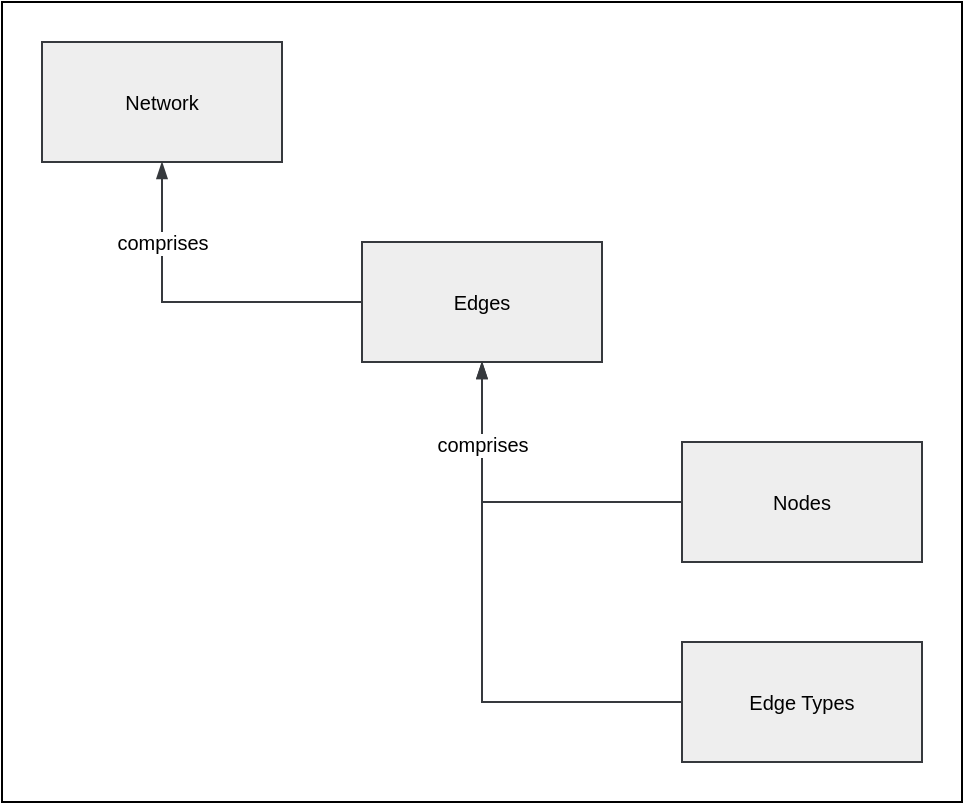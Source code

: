 <mxfile version="28.1.2" pages="8">
  <diagram id="SiOcWVh9Hp3h_Cq6BHcQ" name="Generic Product Specification - Object Model">
    <mxGraphModel dx="983" dy="580" grid="1" gridSize="10" guides="1" tooltips="1" connect="1" arrows="1" fold="1" page="1" pageScale="1" pageWidth="1654" pageHeight="1169" math="0" shadow="0">
      <root>
        <mxCell id="0" />
        <mxCell id="1" parent="0" />
        <mxCell id="mJA9DRGQ7C2XG0OzSnoF-5" value="" style="rounded=0;whiteSpace=wrap;html=1;fillColor=none;fontSize=10;" vertex="1" parent="1">
          <mxGeometry x="380" y="240" width="480" height="400" as="geometry" />
        </mxCell>
        <mxCell id="2" value="Network" style="rounded=0;whiteSpace=wrap;html=1;fillColor=#eeeeee;strokeColor=#36393d;fontSize=10;" parent="1" vertex="1">
          <mxGeometry x="400" y="260" width="120" height="60" as="geometry" />
        </mxCell>
        <mxCell id="-R-yKwLGcCqehkAIlWmj-5" value="&amp;nbsp;comprises&amp;nbsp;" style="edgeStyle=none;html=1;exitX=0;exitY=0.5;exitDx=0;exitDy=0;entryX=0.5;entryY=1;entryDx=0;entryDy=0;endArrow=blockThin;endFill=1;fillColor=#eeeeee;strokeColor=#36393d;rounded=0;curved=0;fontSize=10;" parent="1" source="3" target="2" edge="1">
          <mxGeometry x="0.529" relative="1" as="geometry">
            <Array as="points">
              <mxPoint x="460" y="390" />
            </Array>
            <mxPoint as="offset" />
          </mxGeometry>
        </mxCell>
        <mxCell id="3" value="Edges" style="rounded=0;whiteSpace=wrap;html=1;fillColor=#eeeeee;strokeColor=#36393d;fontSize=10;" parent="1" vertex="1">
          <mxGeometry x="560" y="360" width="120" height="60" as="geometry" />
        </mxCell>
        <mxCell id="-R-yKwLGcCqehkAIlWmj-6" style="edgeStyle=none;html=1;exitX=0;exitY=0.5;exitDx=0;exitDy=0;entryX=0.5;entryY=1;entryDx=0;entryDy=0;endArrow=blockThin;endFill=1;fillColor=#eeeeee;strokeColor=#36393d;rounded=0;curved=0;fontSize=10;" parent="1" source="4" target="3" edge="1">
          <mxGeometry relative="1" as="geometry">
            <Array as="points">
              <mxPoint x="620" y="490" />
            </Array>
          </mxGeometry>
        </mxCell>
        <mxCell id="4" value="Nodes" style="rounded=0;whiteSpace=wrap;html=1;fillColor=#eeeeee;strokeColor=#36393d;fontSize=10;" parent="1" vertex="1">
          <mxGeometry x="720" y="460" width="120" height="60" as="geometry" />
        </mxCell>
        <mxCell id="-R-yKwLGcCqehkAIlWmj-7" style="edgeStyle=none;html=1;exitX=0;exitY=0.5;exitDx=0;exitDy=0;endArrow=blockThin;endFill=1;fillColor=#eeeeee;strokeColor=#36393d;rounded=0;curved=0;entryX=0.5;entryY=1;entryDx=0;entryDy=0;fontSize=10;" parent="1" source="5" target="3" edge="1">
          <mxGeometry relative="1" as="geometry">
            <mxPoint x="500" y="320" as="targetPoint" />
            <Array as="points">
              <mxPoint x="620" y="590" />
            </Array>
          </mxGeometry>
        </mxCell>
        <mxCell id="mJA9DRGQ7C2XG0OzSnoF-6" value="&amp;nbsp;comprises&amp;nbsp;" style="edgeLabel;html=1;align=center;verticalAlign=middle;resizable=0;points=[];fontSize=10;" vertex="1" connectable="0" parent="-R-yKwLGcCqehkAIlWmj-7">
          <mxGeometry x="0.7" relative="1" as="geometry">
            <mxPoint as="offset" />
          </mxGeometry>
        </mxCell>
        <mxCell id="5" value="Edge Types" style="rounded=0;whiteSpace=wrap;html=1;fillColor=#eeeeee;strokeColor=#36393d;fontSize=10;" parent="1" vertex="1">
          <mxGeometry x="720" y="560" width="120" height="60" as="geometry" />
        </mxCell>
      </root>
    </mxGraphModel>
  </diagram>
  <diagram id="pq3IWjy_KErrzF_BkK_N" name="Generic Product Specification - Objects">
    <mxGraphModel dx="1188" dy="701" grid="1" gridSize="10" guides="1" tooltips="1" connect="1" arrows="1" fold="1" page="1" pageScale="1" pageWidth="1169" pageHeight="1654" math="0" shadow="0">
      <root>
        <mxCell id="0" />
        <mxCell id="1" parent="0" />
        <mxCell id="NUUVB3t_8gZteUhCXIzC-2" value="product_management" style="rounded=0;whiteSpace=wrap;html=1;fillColor=none;fontSize=10;verticalAlign=top;align=right;spacingLeft=6;spacingRight=6;" vertex="1" parent="1">
          <mxGeometry x="150" y="400" width="550" height="940" as="geometry" />
        </mxCell>
        <mxCell id="NUUVB3t_8gZteUhCXIzC-1" value="Project Work Management" style="rounded=0;whiteSpace=wrap;html=1;fillColor=none;align=left;verticalAlign=top;fontSize=10;spacingLeft=3;" vertex="1" parent="1">
          <mxGeometry x="740" y="760" width="160" height="120" as="geometry" />
        </mxCell>
        <mxCell id="7mSOGMO2rq9NQkgtZwPb-25" style="edgeStyle=none;html=1;endArrow=blockThin;endFill=1;flowAnimation=0;shadow=0;textShadow=1;rounded=0;curved=0;fontSize=10;fontColor=default;" parent="1" source="7mSOGMO2rq9NQkgtZwPb-1" target="7mSOGMO2rq9NQkgtZwPb-2" edge="1">
          <mxGeometry relative="1" as="geometry">
            <Array as="points">
              <mxPoint x="480" y="830" />
            </Array>
          </mxGeometry>
        </mxCell>
        <mxCell id="7mSOGMO2rq9NQkgtZwPb-27" value="has_attribute_[type]_value" style="edgeLabel;html=1;align=center;verticalAlign=middle;resizable=0;points=[];fontSize=10;fontColor=default;" parent="7mSOGMO2rq9NQkgtZwPb-25" vertex="1" connectable="0">
          <mxGeometry x="-0.754" relative="1" as="geometry">
            <mxPoint y="15" as="offset" />
          </mxGeometry>
        </mxCell>
        <mxCell id="7mSOGMO2rq9NQkgtZwPb-1" value="&lt;div&gt;&lt;font style=&quot;color: rgb(0, 0, 0);&quot;&gt;information_item&lt;/font&gt;&lt;/div&gt;" style="rounded=0;whiteSpace=wrap;html=1;fontSize=10;fillColor=#eeeeee;strokeColor=#36393d;textShadow=1;" parent="1" vertex="1">
          <mxGeometry x="420" y="680" width="120" height="60" as="geometry" />
        </mxCell>
        <mxCell id="7mSOGMO2rq9NQkgtZwPb-2" value="attribute_value" style="rounded=0;whiteSpace=wrap;html=1;fontSize=10;fillColor=#eeeeee;strokeColor=#36393d;textShadow=1;fontColor=default;" parent="1" vertex="1">
          <mxGeometry x="240" y="800" width="120" height="60" as="geometry" />
        </mxCell>
        <mxCell id="7mSOGMO2rq9NQkgtZwPb-9" style="edgeStyle=none;html=1;rounded=0;curved=0;endArrow=blockThin;endFill=1;fontSize=10;entryX=0.5;entryY=0;entryDx=0;entryDy=0;textShadow=1;fontColor=default;" parent="1" source="7mSOGMO2rq9NQkgtZwPb-3" target="7mSOGMO2rq9NQkgtZwPb-2" edge="1">
          <mxGeometry relative="1" as="geometry">
            <Array as="points" />
          </mxGeometry>
        </mxCell>
        <mxCell id="7mSOGMO2rq9NQkgtZwPb-11" value="has_attribute_[type]_value" style="edgeLabel;html=1;align=center;verticalAlign=middle;resizable=0;points=[];fontSize=10;textShadow=0;fontColor=default;" parent="7mSOGMO2rq9NQkgtZwPb-9" vertex="1" connectable="0">
          <mxGeometry x="0.155" relative="1" as="geometry">
            <mxPoint y="-5" as="offset" />
          </mxGeometry>
        </mxCell>
        <mxCell id="7mSOGMO2rq9NQkgtZwPb-3" value="configuration_item" style="rounded=0;whiteSpace=wrap;html=1;fontSize=10;fillColor=#eeeeee;strokeColor=#36393d;textShadow=1;fontColor=default;" parent="1" vertex="1">
          <mxGeometry x="240" y="680" width="120" height="60" as="geometry" />
        </mxCell>
        <mxCell id="7mSOGMO2rq9NQkgtZwPb-5" style="edgeStyle=none;html=1;rounded=0;curved=0;endArrow=blockThin;endFill=1;fontSize=10;textShadow=1;entryX=0.5;entryY=0;entryDx=0;entryDy=0;exitX=1;exitY=0.5;exitDx=0;exitDy=0;fontColor=default;" parent="1" source="7mSOGMO2rq9NQkgtZwPb-16" target="7mSOGMO2rq9NQkgtZwPb-1" edge="1">
          <mxGeometry relative="1" as="geometry">
            <mxPoint x="540" y="620" as="sourcePoint" />
            <mxPoint x="510" y="590" as="targetPoint" />
            <Array as="points">
              <mxPoint x="480" y="590" />
            </Array>
          </mxGeometry>
        </mxCell>
        <mxCell id="7mSOGMO2rq9NQkgtZwPb-6" value="has_configuration_information" style="edgeLabel;html=1;align=center;verticalAlign=middle;resizable=0;points=[];fontSize=10;textShadow=0;fontColor=default;" parent="7mSOGMO2rq9NQkgtZwPb-5" vertex="1" connectable="0">
          <mxGeometry x="0.157" y="2" relative="1" as="geometry">
            <mxPoint x="-2" y="39" as="offset" />
          </mxGeometry>
        </mxCell>
        <mxCell id="7mSOGMO2rq9NQkgtZwPb-13" style="edgeStyle=none;html=1;entryX=0.5;entryY=1;entryDx=0;entryDy=0;endArrow=blockThin;endFill=1;fontSize=10;textShadow=1;fontColor=default;" parent="1" source="7mSOGMO2rq9NQkgtZwPb-12" target="7mSOGMO2rq9NQkgtZwPb-2" edge="1">
          <mxGeometry relative="1" as="geometry" />
        </mxCell>
        <mxCell id="7mSOGMO2rq9NQkgtZwPb-14" value="includes_attribute_value" style="edgeLabel;html=1;align=center;verticalAlign=middle;resizable=0;points=[];fontSize=10;textShadow=0;fontColor=default;" parent="7mSOGMO2rq9NQkgtZwPb-13" vertex="1" connectable="0">
          <mxGeometry x="-0.09" y="1" relative="1" as="geometry">
            <mxPoint as="offset" />
          </mxGeometry>
        </mxCell>
        <mxCell id="7mSOGMO2rq9NQkgtZwPb-12" value="attribute" style="rounded=0;whiteSpace=wrap;html=1;fontSize=10;fillColor=#eeeeee;strokeColor=#36393d;textShadow=1;fontColor=default;" parent="1" vertex="1">
          <mxGeometry x="240" y="920" width="120" height="60" as="geometry" />
        </mxCell>
        <mxCell id="7mSOGMO2rq9NQkgtZwPb-17" style="edgeStyle=none;html=1;exitX=0.5;exitY=1;exitDx=0;exitDy=0;entryX=0.5;entryY=0;entryDx=0;entryDy=0;endArrow=blockThin;endFill=1;fontSize=10;textShadow=1;fontColor=default;" parent="1" source="7mSOGMO2rq9NQkgtZwPb-15" target="7mSOGMO2rq9NQkgtZwPb-16" edge="1">
          <mxGeometry relative="1" as="geometry" />
        </mxCell>
        <mxCell id="7mSOGMO2rq9NQkgtZwPb-18" value="&lt;font style=&quot;color: rgb(0, 0, 0);&quot;&gt;requires_system&lt;/font&gt;" style="edgeLabel;html=1;align=center;verticalAlign=middle;resizable=0;points=[];fontSize=10;textShadow=0;fontColor=default;" parent="7mSOGMO2rq9NQkgtZwPb-17" vertex="1" connectable="0">
          <mxGeometry x="-0.233" y="1" relative="1" as="geometry">
            <mxPoint as="offset" />
          </mxGeometry>
        </mxCell>
        <mxCell id="7mSOGMO2rq9NQkgtZwPb-15" value="function" style="rounded=0;whiteSpace=wrap;html=1;fontSize=10;fillColor=#eeeeee;strokeColor=#36393d;textShadow=1;" parent="1" vertex="1">
          <mxGeometry x="240" y="440" width="120" height="60" as="geometry" />
        </mxCell>
        <mxCell id="7mSOGMO2rq9NQkgtZwPb-19" style="edgeStyle=none;html=1;endArrow=blockThin;endFill=1;fontSize=10;textShadow=1;entryX=0.5;entryY=0;entryDx=0;entryDy=0;fontColor=default;" parent="1" source="7mSOGMO2rq9NQkgtZwPb-16" target="7mSOGMO2rq9NQkgtZwPb-3" edge="1">
          <mxGeometry relative="1" as="geometry">
            <mxPoint x="500" y="650" as="targetPoint" />
          </mxGeometry>
        </mxCell>
        <mxCell id="7mSOGMO2rq9NQkgtZwPb-20" value="&amp;nbsp;requires_product_or_equipment&amp;nbsp;" style="edgeLabel;html=1;align=center;verticalAlign=middle;resizable=0;points=[];fontSize=10;textShadow=0;fontColor=default;" parent="7mSOGMO2rq9NQkgtZwPb-19" vertex="1" connectable="0">
          <mxGeometry x="0.069" relative="1" as="geometry">
            <mxPoint as="offset" />
          </mxGeometry>
        </mxCell>
        <mxCell id="7mSOGMO2rq9NQkgtZwPb-16" value="[logical]_system" style="rounded=0;whiteSpace=wrap;html=1;fontSize=10;fillColor=#eeeeee;strokeColor=#36393d;textShadow=1;fontColor=default;" parent="1" vertex="1">
          <mxGeometry x="240" y="560" width="120" height="60" as="geometry" />
        </mxCell>
        <mxCell id="7mSOGMO2rq9NQkgtZwPb-22" style="edgeStyle=none;html=1;entryX=1;entryY=0.5;entryDx=0;entryDy=0;endArrow=blockThin;endFill=1;fillColor=#f8cecc;strokeColor=#b85450;fontSize=10;textShadow=1;fontColor=default;" parent="1" source="7mSOGMO2rq9NQkgtZwPb-21" target="7mSOGMO2rq9NQkgtZwPb-15" edge="1">
          <mxGeometry relative="1" as="geometry" />
        </mxCell>
        <mxCell id="7mSOGMO2rq9NQkgtZwPb-21" value="stpa_safety_function(s)" style="text;html=1;align=center;verticalAlign=middle;whiteSpace=wrap;rounded=0;fontSize=10;fillColor=#f8cecc;strokeColor=#B85450;textShadow=1;fontColor=#B85450;" parent="1" vertex="1">
          <mxGeometry x="420" y="440" width="120" height="60" as="geometry" />
        </mxCell>
        <mxCell id="7mSOGMO2rq9NQkgtZwPb-29" style="edgeStyle=none;html=1;entryX=0;entryY=0.5;entryDx=0;entryDy=0;endArrow=blockThin;endFill=1;fontSize=10;fontColor=default;" parent="1" source="7mSOGMO2rq9NQkgtZwPb-28" target="7mSOGMO2rq9NQkgtZwPb-15" edge="1">
          <mxGeometry relative="1" as="geometry" />
        </mxCell>
        <mxCell id="7mSOGMO2rq9NQkgtZwPb-28" value="root" style="ellipse;whiteSpace=wrap;html=1;aspect=fixed;fontSize=10;fontColor=default;" parent="1" vertex="1">
          <mxGeometry x="170" y="455" width="30" height="30" as="geometry" />
        </mxCell>
        <mxCell id="7mSOGMO2rq9NQkgtZwPb-31" style="edgeStyle=none;html=1;exitX=1;exitY=0.5;exitDx=0;exitDy=0;entryX=0;entryY=0.5;entryDx=0;entryDy=0;endArrow=blockThin;endFill=1;fontSize=10;fontColor=default;" parent="1" source="7mSOGMO2rq9NQkgtZwPb-30" target="7mSOGMO2rq9NQkgtZwPb-16" edge="1">
          <mxGeometry relative="1" as="geometry" />
        </mxCell>
        <mxCell id="7mSOGMO2rq9NQkgtZwPb-30" value="root" style="ellipse;whiteSpace=wrap;html=1;aspect=fixed;fontSize=10;fontColor=default;" parent="1" vertex="1">
          <mxGeometry x="170" y="575" width="30" height="30" as="geometry" />
        </mxCell>
        <mxCell id="7mSOGMO2rq9NQkgtZwPb-33" style="edgeStyle=none;html=1;entryX=1;entryY=0.5;entryDx=0;entryDy=0;endArrow=blockThin;endFill=1;fontSize=10;fontColor=default;" parent="1" source="7mSOGMO2rq9NQkgtZwPb-32" target="7mSOGMO2rq9NQkgtZwPb-1" edge="1">
          <mxGeometry relative="1" as="geometry" />
        </mxCell>
        <mxCell id="7mSOGMO2rq9NQkgtZwPb-32" value="root" style="ellipse;whiteSpace=wrap;html=1;aspect=fixed;fontSize=10;fontColor=default;" parent="1" vertex="1">
          <mxGeometry x="580" y="695" width="30" height="30" as="geometry" />
        </mxCell>
        <mxCell id="7mSOGMO2rq9NQkgtZwPb-35" style="edgeStyle=none;html=1;entryX=0.5;entryY=1;entryDx=0;entryDy=0;endArrow=blockThin;endFill=1;fontSize=10;fontColor=default;" parent="1" source="7mSOGMO2rq9NQkgtZwPb-34" target="7mSOGMO2rq9NQkgtZwPb-12" edge="1">
          <mxGeometry relative="1" as="geometry" />
        </mxCell>
        <mxCell id="7mSOGMO2rq9NQkgtZwPb-34" value="root" style="ellipse;whiteSpace=wrap;html=1;aspect=fixed;fontSize=10;fontColor=default;" parent="1" vertex="1">
          <mxGeometry x="285" y="1020" width="30" height="30" as="geometry" />
        </mxCell>
        <mxCell id="qZ4DsfFNSCYL4Lw072Sr-2" style="edgeStyle=none;html=1;entryX=1;entryY=0.5;entryDx=0;entryDy=0;endArrow=blockThin;endFill=1;" parent="1" source="qZ4DsfFNSCYL4Lw072Sr-1" target="7mSOGMO2rq9NQkgtZwPb-32" edge="1">
          <mxGeometry relative="1" as="geometry" />
        </mxCell>
        <mxCell id="qZ4DsfFNSCYL4Lw072Sr-1" value="registers" style="text;html=1;align=center;verticalAlign=middle;whiteSpace=wrap;rounded=0;fontSize=10;" parent="1" vertex="1">
          <mxGeometry x="640" y="695" width="50" height="30" as="geometry" />
        </mxCell>
        <mxCell id="qZ4DsfFNSCYL4Lw072Sr-5" value="Attributes" style="swimlane;fontStyle=0;childLayout=stackLayout;horizontal=1;startSize=30;horizontalStack=0;resizeParent=1;resizeParentMax=0;resizeLast=0;collapsible=1;marginBottom=0;whiteSpace=wrap;html=1;fontSize=10;" parent="1" vertex="1">
          <mxGeometry x="420" y="1020" width="120" height="300" as="geometry">
            <mxRectangle x="680" y="919" width="60" height="30" as="alternateBounds" />
          </mxGeometry>
        </mxCell>
        <mxCell id="kPf6dLXRLojp6oaZi3Qa-14" value="discipline" style="text;strokeColor=none;fillColor=none;align=left;verticalAlign=middle;spacingLeft=4;spacingRight=4;overflow=hidden;points=[[0,0.5],[1,0.5]];portConstraint=eastwest;rotatable=0;whiteSpace=wrap;html=1;fontSize=10;" parent="qZ4DsfFNSCYL4Lw072Sr-5" vertex="1">
          <mxGeometry y="30" width="120" height="30" as="geometry" />
        </mxCell>
        <mxCell id="kPf6dLXRLojp6oaZi3Qa-13" value="end_date" style="text;strokeColor=none;fillColor=none;align=left;verticalAlign=middle;spacingLeft=4;spacingRight=4;overflow=hidden;points=[[0,0.5],[1,0.5]];portConstraint=eastwest;rotatable=0;whiteSpace=wrap;html=1;fontSize=10;" parent="qZ4DsfFNSCYL4Lw072Sr-5" vertex="1">
          <mxGeometry y="60" width="120" height="30" as="geometry" />
        </mxCell>
        <mxCell id="qZ4DsfFNSCYL4Lw072Sr-6" value="location" style="text;strokeColor=none;fillColor=none;align=left;verticalAlign=middle;spacingLeft=4;spacingRight=4;overflow=hidden;points=[[0,0.5],[1,0.5]];portConstraint=eastwest;rotatable=0;whiteSpace=wrap;html=1;fontSize=10;" parent="qZ4DsfFNSCYL4Lw072Sr-5" vertex="1">
          <mxGeometry y="90" width="120" height="30" as="geometry" />
        </mxCell>
        <mxCell id="qZ4DsfFNSCYL4Lw072Sr-7" value="name" style="text;strokeColor=none;fillColor=none;align=left;verticalAlign=middle;spacingLeft=4;spacingRight=4;overflow=hidden;points=[[0,0.5],[1,0.5]];portConstraint=eastwest;rotatable=0;whiteSpace=wrap;html=1;fontSize=10;" parent="qZ4DsfFNSCYL4Lw072Sr-5" vertex="1">
          <mxGeometry y="120" width="120" height="30" as="geometry" />
        </mxCell>
        <mxCell id="qZ4DsfFNSCYL4Lw072Sr-9" value="&lt;span style=&quot;color: rgb(0, 0, 0);&quot;&gt;owner&lt;/span&gt;" style="text;strokeColor=none;fillColor=none;align=left;verticalAlign=middle;spacingLeft=4;spacingRight=4;overflow=hidden;points=[[0,0.5],[1,0.5]];portConstraint=eastwest;rotatable=0;whiteSpace=wrap;html=1;fontSize=10;" parent="qZ4DsfFNSCYL4Lw072Sr-5" vertex="1">
          <mxGeometry y="150" width="120" height="30" as="geometry" />
        </mxCell>
        <mxCell id="qZ4DsfFNSCYL4Lw072Sr-14" value="revision" style="text;strokeColor=none;fillColor=none;align=left;verticalAlign=middle;spacingLeft=4;spacingRight=4;overflow=hidden;points=[[0,0.5],[1,0.5]];portConstraint=eastwest;rotatable=0;whiteSpace=wrap;html=1;fontSize=10;" parent="qZ4DsfFNSCYL4Lw072Sr-5" vertex="1">
          <mxGeometry y="180" width="120" height="30" as="geometry" />
        </mxCell>
        <mxCell id="kPf6dLXRLojp6oaZi3Qa-12" value="start_date" style="text;strokeColor=none;fillColor=none;align=left;verticalAlign=middle;spacingLeft=4;spacingRight=4;overflow=hidden;points=[[0,0.5],[1,0.5]];portConstraint=eastwest;rotatable=0;whiteSpace=wrap;html=1;fontSize=10;" parent="qZ4DsfFNSCYL4Lw072Sr-5" vertex="1">
          <mxGeometry y="210" width="120" height="30" as="geometry" />
        </mxCell>
        <mxCell id="kPf6dLXRLojp6oaZi3Qa-15" value="status" style="text;strokeColor=none;fillColor=none;align=left;verticalAlign=middle;spacingLeft=4;spacingRight=4;overflow=hidden;points=[[0,0.5],[1,0.5]];portConstraint=eastwest;rotatable=0;whiteSpace=wrap;html=1;fontSize=10;" parent="qZ4DsfFNSCYL4Lw072Sr-5" vertex="1">
          <mxGeometry y="240" width="120" height="30" as="geometry" />
        </mxCell>
        <mxCell id="qZ4DsfFNSCYL4Lw072Sr-8" value="type" style="text;strokeColor=none;fillColor=none;align=left;verticalAlign=middle;spacingLeft=4;spacingRight=4;overflow=hidden;points=[[0,0.5],[1,0.5]];portConstraint=eastwest;rotatable=0;whiteSpace=wrap;html=1;fontSize=10;" parent="qZ4DsfFNSCYL4Lw072Sr-5" vertex="1">
          <mxGeometry y="270" width="120" height="30" as="geometry" />
        </mxCell>
        <mxCell id="qZ4DsfFNSCYL4Lw072Sr-15" style="edgeStyle=none;html=1;entryX=1;entryY=0.5;entryDx=0;entryDy=0;rounded=0;curved=0;endArrow=blockThin;endFill=1;exitX=0.5;exitY=0;exitDx=0;exitDy=0;" parent="1" source="qZ4DsfFNSCYL4Lw072Sr-5" target="7mSOGMO2rq9NQkgtZwPb-12" edge="1">
          <mxGeometry relative="1" as="geometry">
            <Array as="points">
              <mxPoint x="480" y="950" />
            </Array>
          </mxGeometry>
        </mxCell>
        <mxCell id="qZ4DsfFNSCYL4Lw072Sr-16" value="tasks" style="rounded=0;whiteSpace=wrap;html=1;fontSize=10;fillColor=#eeeeee;strokeColor=#36393d;textShadow=1;" parent="1" vertex="1">
          <mxGeometry x="760" y="800" width="120" height="60" as="geometry" />
        </mxCell>
        <mxCell id="gKMe0hd0kisxVlm9M4C6-1" value="Focus is the Technical Elements of the System.&lt;div&gt;&lt;span style=&quot;background-color: transparent; color: light-dark(rgb(0, 0, 0), rgb(255, 255, 255));&quot;&gt;Opportunity exists to add the Tasks to Deliver the System.&lt;/span&gt;&lt;/div&gt;" style="text;html=1;align=left;verticalAlign=top;whiteSpace=wrap;rounded=0;spacingLeft=3;fontSize=10;" vertex="1" parent="1">
          <mxGeometry x="740" y="900" width="330" height="120" as="geometry" />
        </mxCell>
      </root>
    </mxGraphModel>
  </diagram>
  <diagram id="zwB5gOe_dJxeyDjTn21d" name="Application Architecture">
    <mxGraphModel dx="1426" dy="841" grid="1" gridSize="10" guides="1" tooltips="1" connect="1" arrows="1" fold="1" page="1" pageScale="1" pageWidth="1169" pageHeight="1654" math="0" shadow="0">
      <root>
        <mxCell id="0" />
        <mxCell id="1" parent="0" />
        <mxCell id="_pnDb6o1yZkTZhNzvgYc-1" value="db" style="rounded=0;whiteSpace=wrap;html=1;fontSize=10;" parent="1" vertex="1">
          <mxGeometry x="320" y="760" width="120" height="60" as="geometry" />
        </mxCell>
        <mxCell id="_pnDb6o1yZkTZhNzvgYc-2" value="pages" style="rounded=0;whiteSpace=wrap;html=1;fontSize=10;" parent="1" vertex="1">
          <mxGeometry x="320" y="520" width="120" height="60" as="geometry" />
        </mxCell>
        <mxCell id="_pnDb6o1yZkTZhNzvgYc-7" style="edgeStyle=none;html=1;entryX=0.5;entryY=1;entryDx=0;entryDy=0;endArrow=blockThin;endFill=1;fontSize=10;" parent="1" source="_pnDb6o1yZkTZhNzvgYc-3" target="_pnDb6o1yZkTZhNzvgYc-2" edge="1">
          <mxGeometry relative="1" as="geometry" />
        </mxCell>
        <mxCell id="_pnDb6o1yZkTZhNzvgYc-3" value="_model(s)" style="rounded=0;whiteSpace=wrap;html=1;fontSize=10;" parent="1" vertex="1">
          <mxGeometry x="320" y="640" width="120" height="60" as="geometry" />
        </mxCell>
        <mxCell id="_pnDb6o1yZkTZhNzvgYc-4" value="_view(s)" style="rounded=0;whiteSpace=wrap;html=1;fontSize=10;" parent="1" vertex="1">
          <mxGeometry x="321" y="400" width="119" height="60" as="geometry" />
        </mxCell>
        <mxCell id="_pnDb6o1yZkTZhNzvgYc-8" style="edgeStyle=none;html=1;endArrow=blockThin;endFill=1;exitX=0.5;exitY=0;exitDx=0;exitDy=0;fontSize=10;" parent="1" source="_pnDb6o1yZkTZhNzvgYc-1" target="_pnDb6o1yZkTZhNzvgYc-3" edge="1">
          <mxGeometry relative="1" as="geometry">
            <mxPoint x="379.76" y="760" as="sourcePoint" />
            <mxPoint x="379.76" y="700" as="targetPoint" />
          </mxGeometry>
        </mxCell>
        <mxCell id="_pnDb6o1yZkTZhNzvgYc-10" style="edgeStyle=none;html=1;entryX=0.5;entryY=1;entryDx=0;entryDy=0;endArrow=blockThin;endFill=1;exitX=0.5;exitY=0;exitDx=0;exitDy=0;rounded=0;curved=0;fontSize=10;" parent="1" source="_pnDb6o1yZkTZhNzvgYc-2" edge="1">
          <mxGeometry relative="1" as="geometry">
            <mxPoint x="550" y="410" as="sourcePoint" />
            <mxPoint x="380" y="460" as="targetPoint" />
            <Array as="points">
              <mxPoint x="380" y="490" />
            </Array>
          </mxGeometry>
        </mxCell>
        <mxCell id="_pnDb6o1yZkTZhNzvgYc-11" value="persistent data store" style="text;html=1;align=left;verticalAlign=top;whiteSpace=wrap;rounded=0;fontSize=10;spacingLeft=3;" parent="1" vertex="1">
          <mxGeometry x="440" y="760" width="120" height="60" as="geometry" />
        </mxCell>
        <mxCell id="_pnDb6o1yZkTZhNzvgYc-12" value="db operations" style="text;html=1;align=left;verticalAlign=top;whiteSpace=wrap;rounded=0;fontSize=10;spacingLeft=3;" parent="1" vertex="1">
          <mxGeometry x="439" y="640" width="120" height="60" as="geometry" />
        </mxCell>
        <mxCell id="_pnDb6o1yZkTZhNzvgYc-13" value="ui layout" style="text;html=1;align=left;verticalAlign=top;whiteSpace=wrap;rounded=0;fontSize=10;spacingLeft=3;" parent="1" vertex="1">
          <mxGeometry x="440" y="400" width="120" height="60" as="geometry" />
        </mxCell>
        <mxCell id="3" style="edgeStyle=none;html=1;entryX=0;entryY=0.5;entryDx=0;entryDy=0;endArrow=blockThin;endFill=1;dashed=1;" parent="1" source="2" edge="1">
          <mxGeometry relative="1" as="geometry">
            <mxPoint x="440.0" y="550" as="targetPoint" />
          </mxGeometry>
        </mxCell>
        <mxCell id="2" value="&lt;font&gt;&lt;font&gt;action : migrate&amp;nbsp;&lt;br&gt;&lt;/font&gt;&lt;font&gt;&lt;font style=&quot;background-color: transparent;&quot;&gt;controller&amp;nbsp;&lt;/font&gt;&lt;span style=&quot;background-color: transparent;&quot;&gt;&amp;gt; pages&lt;/span&gt;&lt;/font&gt;&lt;/font&gt;" style="rounded=0;whiteSpace=wrap;html=1;fillColor=#f9f7ed;strokeColor=#36393d;fontSize=10;dashed=1;" parent="1" vertex="1">
          <mxGeometry x="480" y="520" width="120" height="60" as="geometry" />
        </mxCell>
      </root>
    </mxGraphModel>
  </diagram>
  <diagram id="8hvo_qJbhnRwFcjMvTLE" name="Reports">
    <mxGraphModel dx="815" dy="481" grid="1" gridSize="10" guides="1" tooltips="1" connect="1" arrows="1" fold="1" page="1" pageScale="1" pageWidth="1169" pageHeight="1654" math="0" shadow="0">
      <root>
        <mxCell id="0" />
        <mxCell id="1" parent="0" />
        <mxCell id="fdB2Eqdo-DIrwBvYfmmH-1" value="Reports" style="swimlane;fontStyle=0;childLayout=stackLayout;horizontal=1;startSize=30;horizontalStack=0;resizeParent=1;resizeParentMax=0;resizeLast=0;collapsible=1;marginBottom=0;whiteSpace=wrap;html=1;align=left;spacingLeft=18;" vertex="1" parent="1">
          <mxGeometry x="160" y="160" width="460" height="270" as="geometry">
            <mxRectangle x="160" y="160" width="100" height="30" as="alternateBounds" />
          </mxGeometry>
        </mxCell>
        <mxCell id="fdB2Eqdo-DIrwBvYfmmH-2" value="+ Product Requirements Specification (PRS)" style="text;strokeColor=none;fillColor=none;align=left;verticalAlign=middle;spacingLeft=4;spacingRight=4;overflow=hidden;points=[[0,0.5],[1,0.5]];portConstraint=eastwest;rotatable=0;whiteSpace=wrap;html=1;" vertex="1" parent="fdB2Eqdo-DIrwBvYfmmH-1">
          <mxGeometry y="30" width="460" height="30" as="geometry" />
        </mxCell>
        <mxCell id="fdB2Eqdo-DIrwBvYfmmH-3" value="+ Package Architecture Description (PAD)" style="text;fillColor=none;align=left;verticalAlign=middle;spacingLeft=4;spacingRight=4;overflow=hidden;points=[[0,0.5],[1,0.5]];portConstraint=eastwest;rotatable=0;whiteSpace=wrap;html=1;" vertex="1" parent="fdB2Eqdo-DIrwBvYfmmH-1">
          <mxGeometry y="60" width="460" height="30" as="geometry" />
        </mxCell>
        <mxCell id="Cqh4IGNwDLvv1aJcfXox-2" value="+ Package System Breakdown Structure (PSBS)" style="text;strokeColor=none;fillColor=none;align=left;verticalAlign=middle;spacingLeft=4;spacingRight=4;overflow=hidden;points=[[0,0.5],[1,0.5]];portConstraint=eastwest;rotatable=0;whiteSpace=wrap;html=1;" vertex="1" parent="fdB2Eqdo-DIrwBvYfmmH-1">
          <mxGeometry y="90" width="460" height="30" as="geometry" />
        </mxCell>
        <mxCell id="fdB2Eqdo-DIrwBvYfmmH-4" value="+ Package Assurance Case(s) (PAC)" style="text;strokeColor=none;fillColor=none;align=left;verticalAlign=middle;spacingLeft=4;spacingRight=4;overflow=hidden;points=[[0,0.5],[1,0.5]];portConstraint=eastwest;rotatable=0;whiteSpace=wrap;html=1;" vertex="1" parent="fdB2Eqdo-DIrwBvYfmmH-1">
          <mxGeometry y="120" width="460" height="30" as="geometry" />
        </mxCell>
        <mxCell id="Cqh4IGNwDLvv1aJcfXox-1" style="text;strokeColor=none;fillColor=none;align=left;verticalAlign=middle;spacingLeft=4;spacingRight=4;overflow=hidden;points=[[0,0.5],[1,0.5]];portConstraint=eastwest;rotatable=0;whiteSpace=wrap;html=1;" vertex="1" parent="fdB2Eqdo-DIrwBvYfmmH-1">
          <mxGeometry y="150" width="460" height="30" as="geometry" />
        </mxCell>
        <mxCell id="fdB2Eqdo-DIrwBvYfmmH-8" value="+ Package Safety Case(s) (PSC)" style="text;strokeColor=none;fillColor=none;align=left;verticalAlign=middle;spacingLeft=4;spacingRight=4;overflow=hidden;points=[[0,0.5],[1,0.5]];portConstraint=eastwest;rotatable=0;whiteSpace=wrap;html=1;" vertex="1" parent="fdB2Eqdo-DIrwBvYfmmH-1">
          <mxGeometry y="180" width="460" height="30" as="geometry" />
        </mxCell>
        <mxCell id="fdB2Eqdo-DIrwBvYfmmH-7" value="+ Package Staged Completions &amp;amp; Handover Documentation Checklist (PSCHDC)" style="text;strokeColor=none;fillColor=none;align=left;verticalAlign=middle;spacingLeft=4;spacingRight=4;overflow=hidden;points=[[0,0.5],[1,0.5]];portConstraint=eastwest;rotatable=0;whiteSpace=wrap;html=1;" vertex="1" parent="fdB2Eqdo-DIrwBvYfmmH-1">
          <mxGeometry y="210" width="460" height="30" as="geometry" />
        </mxCell>
        <mxCell id="fdB2Eqdo-DIrwBvYfmmH-6" value="+ Package Deliverables Register (PDR)" style="text;strokeColor=none;fillColor=none;align=left;verticalAlign=middle;spacingLeft=4;spacingRight=4;overflow=hidden;points=[[0,0.5],[1,0.5]];portConstraint=eastwest;rotatable=0;whiteSpace=wrap;html=1;" vertex="1" parent="fdB2Eqdo-DIrwBvYfmmH-1">
          <mxGeometry y="240" width="460" height="30" as="geometry" />
        </mxCell>
      </root>
    </mxGraphModel>
  </diagram>
  <diagram id="gOdU_TmuxKB5HBhJMBTi" name="Requirements">
    <mxGraphModel dx="3079" dy="1234" grid="1" gridSize="10" guides="1" tooltips="1" connect="1" arrows="1" fold="1" page="1" pageScale="1" pageWidth="1654" pageHeight="1169" math="0" shadow="0">
      <root>
        <mxCell id="0" />
        <mxCell id="1" parent="0" />
      </root>
    </mxGraphModel>
  </diagram>
  <diagram id="xTsIpH4--0IL3UHyl8sW" name="System Safety">
    <mxGraphModel dx="3079" dy="1234" grid="1" gridSize="10" guides="1" tooltips="1" connect="1" arrows="1" fold="1" page="1" pageScale="1" pageWidth="1654" pageHeight="1169" math="0" shadow="0">
      <root>
        <mxCell id="0" />
        <mxCell id="1" parent="0" />
      </root>
    </mxGraphModel>
  </diagram>
  <diagram id="TyUHtpZt-PHc-DenvUV1" name="Architecture">
    <mxGraphModel dx="1159" dy="1068" grid="1" gridSize="10" guides="1" tooltips="1" connect="1" arrows="1" fold="1" page="1" pageScale="1" pageWidth="1654" pageHeight="1169" math="0" shadow="0">
      <root>
        <mxCell id="0" />
        <mxCell id="1" parent="0" />
      </root>
    </mxGraphModel>
  </diagram>
  <diagram id="1wgDSzG4ryfggc8Ersxt" name="Configuration">
    <mxGraphModel dx="1159" dy="1068" grid="1" gridSize="10" guides="1" tooltips="1" connect="1" arrows="1" fold="1" page="1" pageScale="1" pageWidth="1654" pageHeight="1169" math="0" shadow="0">
      <root>
        <mxCell id="0" />
        <mxCell id="1" parent="0" />
      </root>
    </mxGraphModel>
  </diagram>
</mxfile>
